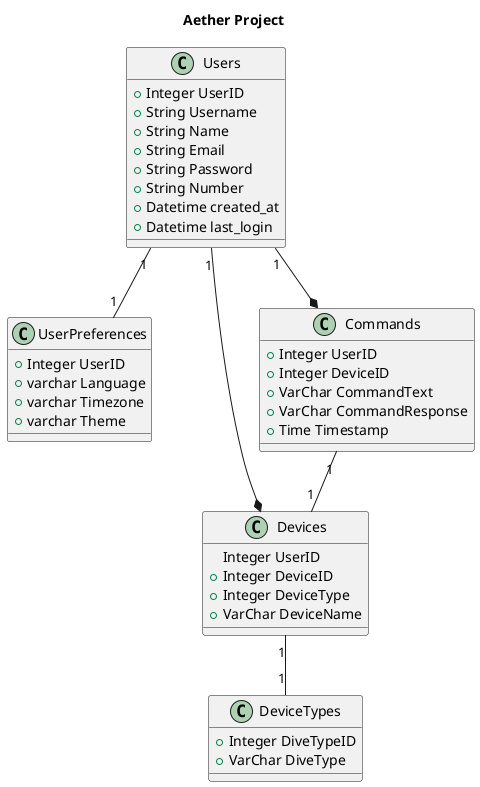 @startuml
'https://plantuml.com/sequence-diagram

title Aether Project

class Users {
    + Integer UserID
    + String Username
    + String Name
    + String Email
    + String Password
    + String Number
    + Datetime created_at
    + Datetime last_login
}

class UserPreferences {
    + Integer UserID
    + varchar Language
    + varchar Timezone
    + varchar Theme
}

class Devices {
    Integer UserID
    + Integer DeviceID
    + Integer DeviceType
    + VarChar DeviceName
}

class Commands {
    + Integer UserID
    + Integer DeviceID
    + VarChar CommandText
    + VarChar CommandResponse
    + Time Timestamp
}

class DeviceTypes {
    + Integer DiveTypeID
    + VarChar DiveType
}

Users "1" --* Commands
Users "1" -- "1" UserPreferences
Users "1" --* Devices
Commands "1" -- "1" Devices
Devices"1" -- "1" DeviceTypes

@enduml